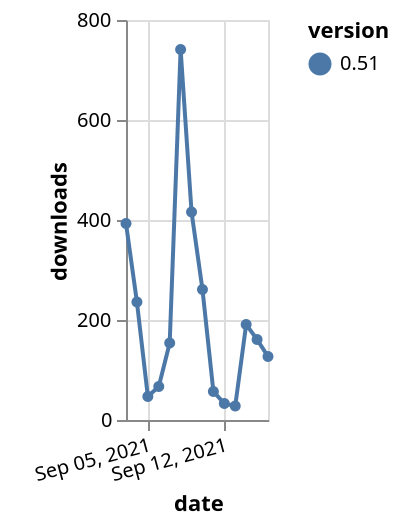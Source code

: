 {"$schema": "https://vega.github.io/schema/vega-lite/v5.json", "description": "A simple bar chart with embedded data.", "data": {"values": [{"date": "2021-09-03", "total": 171544, "delta": 393, "version": "0.51"}, {"date": "2021-09-04", "total": 171780, "delta": 236, "version": "0.51"}, {"date": "2021-09-05", "total": 171827, "delta": 47, "version": "0.51"}, {"date": "2021-09-06", "total": 171894, "delta": 67, "version": "0.51"}, {"date": "2021-09-07", "total": 172048, "delta": 154, "version": "0.51"}, {"date": "2021-09-08", "total": 172789, "delta": 741, "version": "0.51"}, {"date": "2021-09-09", "total": 173205, "delta": 416, "version": "0.51"}, {"date": "2021-09-10", "total": 173466, "delta": 261, "version": "0.51"}, {"date": "2021-09-11", "total": 173523, "delta": 57, "version": "0.51"}, {"date": "2021-09-12", "total": 173556, "delta": 33, "version": "0.51"}, {"date": "2021-09-13", "total": 173584, "delta": 28, "version": "0.51"}, {"date": "2021-09-14", "total": 173775, "delta": 191, "version": "0.51"}, {"date": "2021-09-15", "total": 173936, "delta": 161, "version": "0.51"}, {"date": "2021-09-16", "total": 174063, "delta": 127, "version": "0.51"}]}, "width": "container", "mark": {"type": "line", "point": {"filled": true}}, "encoding": {"x": {"field": "date", "type": "temporal", "timeUnit": "yearmonthdate", "title": "date", "axis": {"labelAngle": -15}}, "y": {"field": "delta", "type": "quantitative", "title": "downloads"}, "color": {"field": "version", "type": "nominal"}, "tooltip": {"field": "delta"}}}